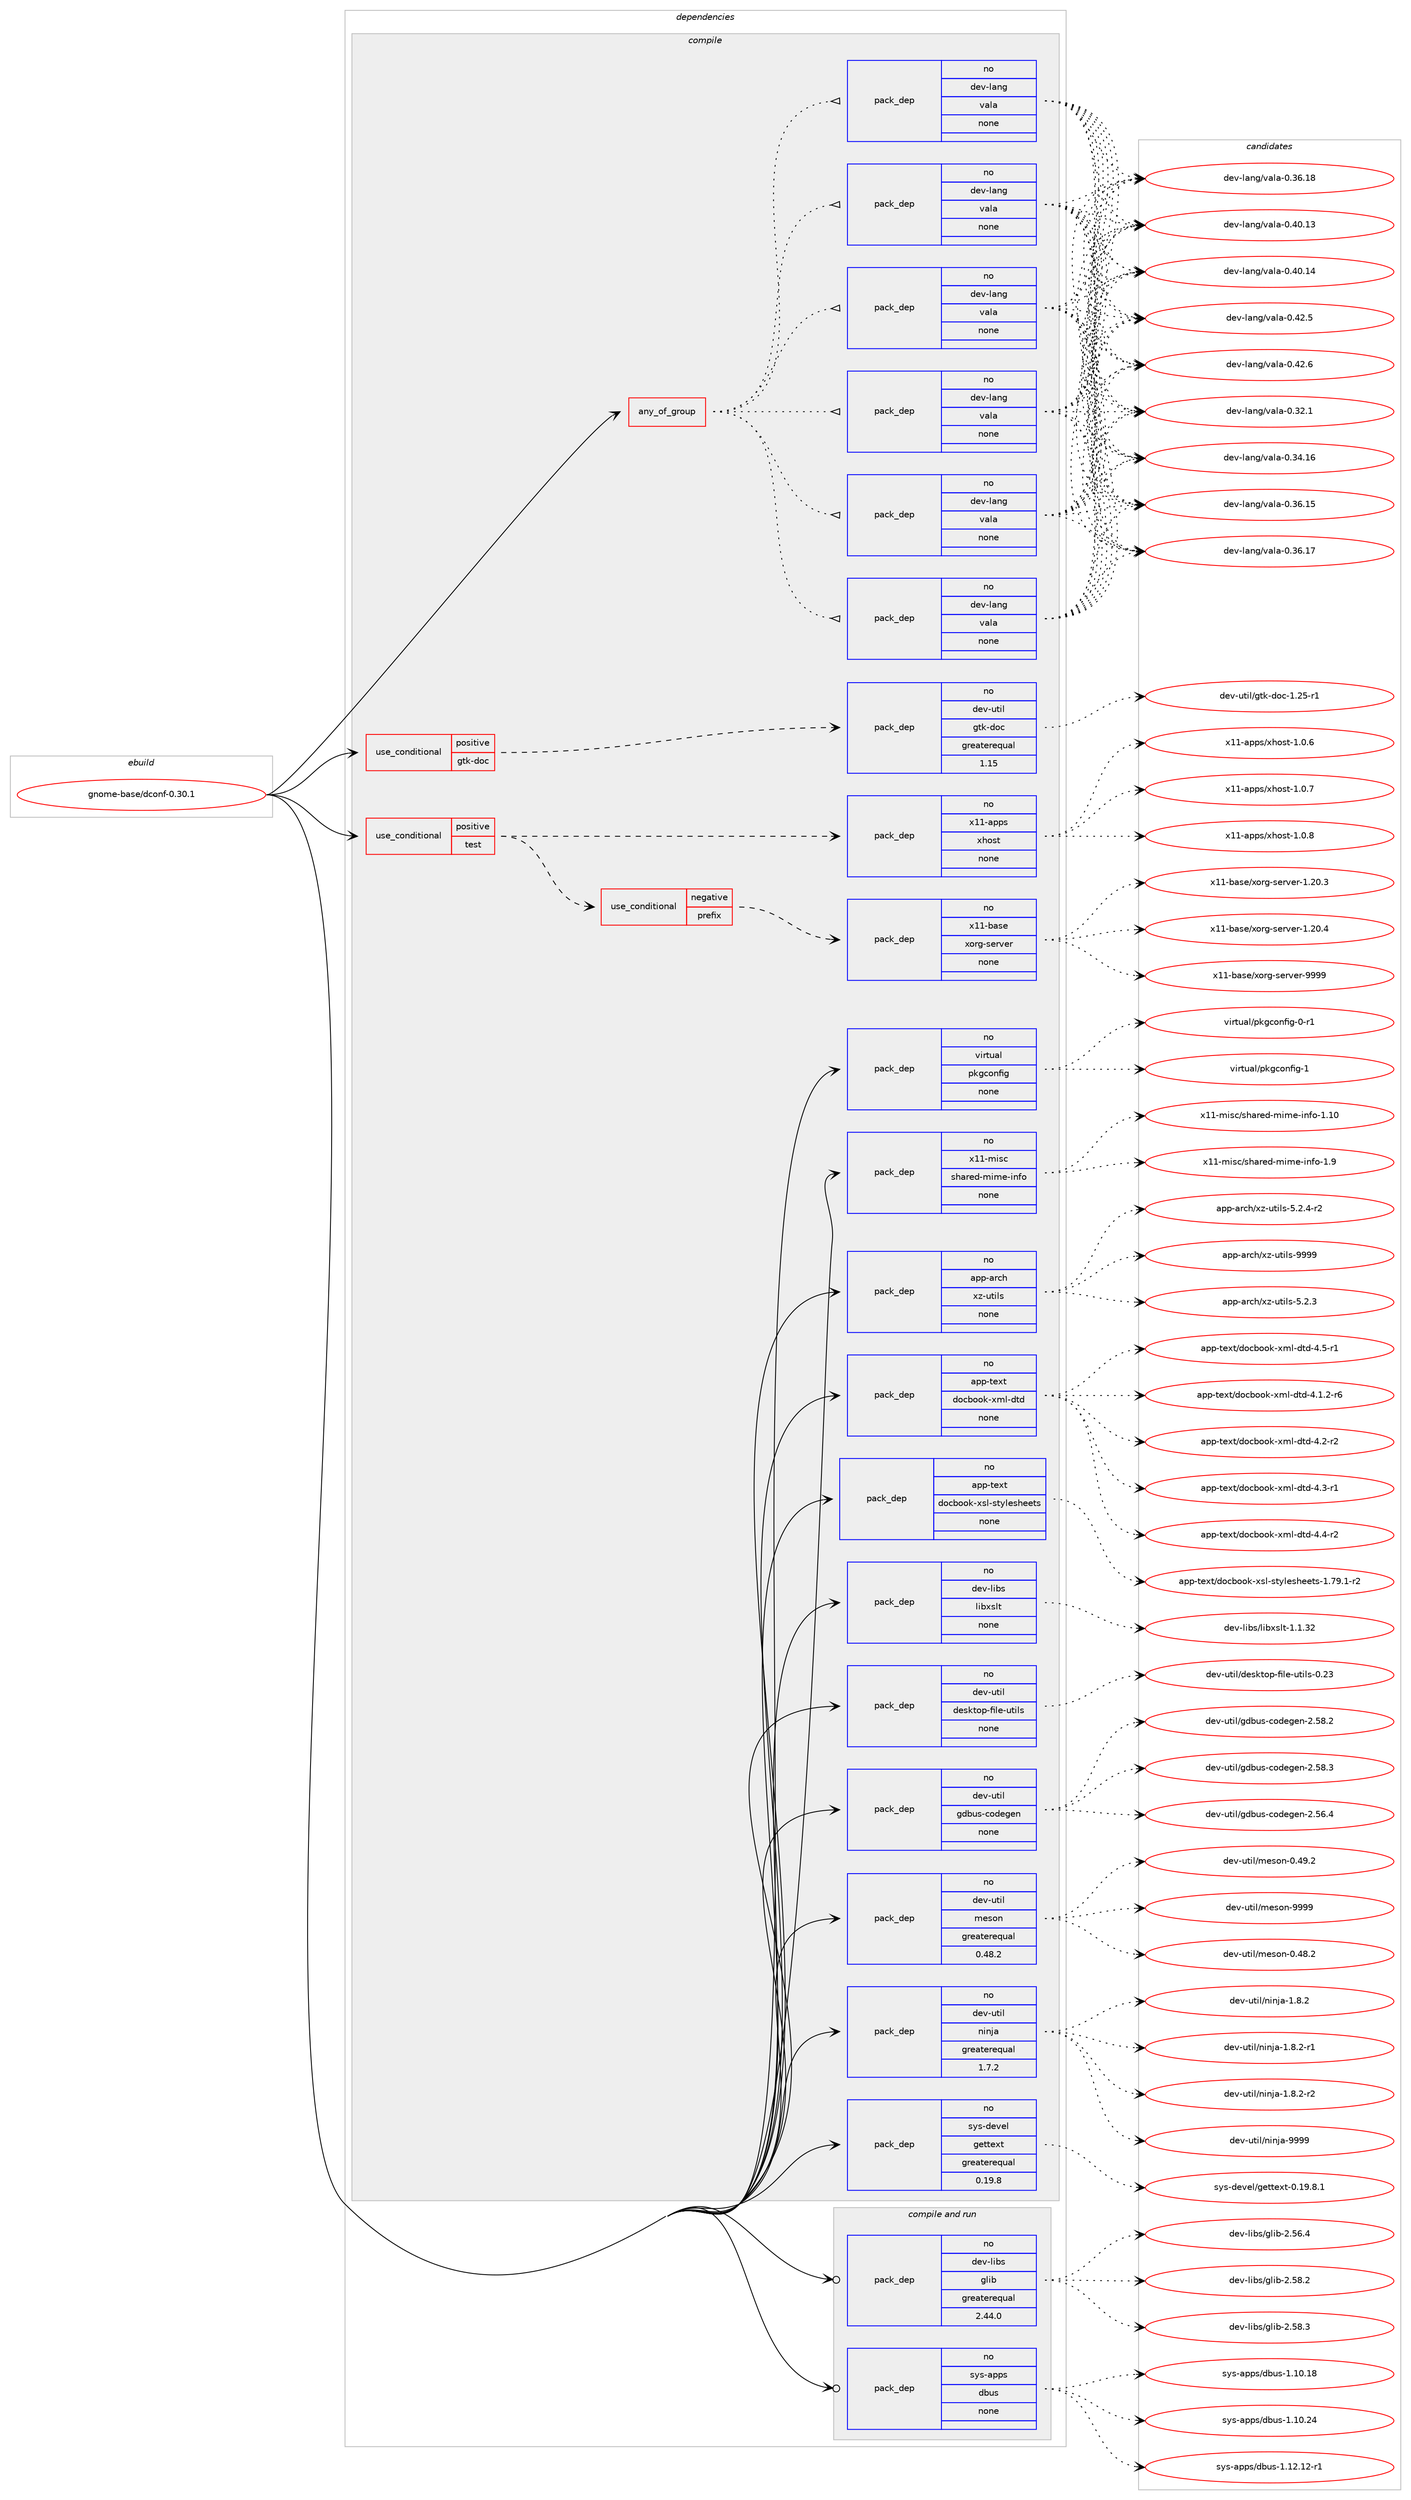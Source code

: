 digraph prolog {

# *************
# Graph options
# *************

newrank=true;
concentrate=true;
compound=true;
graph [rankdir=LR,fontname=Helvetica,fontsize=10,ranksep=1.5];#, ranksep=2.5, nodesep=0.2];
edge  [arrowhead=vee];
node  [fontname=Helvetica,fontsize=10];

# **********
# The ebuild
# **********

subgraph cluster_leftcol {
color=gray;
rank=same;
label=<<i>ebuild</i>>;
id [label="gnome-base/dconf-0.30.1", color=red, width=4, href="../gnome-base/dconf-0.30.1.svg"];
}

# ****************
# The dependencies
# ****************

subgraph cluster_midcol {
color=gray;
label=<<i>dependencies</i>>;
subgraph cluster_compile {
fillcolor="#eeeeee";
style=filled;
label=<<i>compile</i>>;
subgraph any23516 {
dependency1562380 [label=<<TABLE BORDER="0" CELLBORDER="1" CELLSPACING="0" CELLPADDING="4"><TR><TD CELLPADDING="10">any_of_group</TD></TR></TABLE>>, shape=none, color=red];subgraph pack1110940 {
dependency1562381 [label=<<TABLE BORDER="0" CELLBORDER="1" CELLSPACING="0" CELLPADDING="4" WIDTH="220"><TR><TD ROWSPAN="6" CELLPADDING="30">pack_dep</TD></TR><TR><TD WIDTH="110">no</TD></TR><TR><TD>dev-lang</TD></TR><TR><TD>vala</TD></TR><TR><TD>none</TD></TR><TR><TD></TD></TR></TABLE>>, shape=none, color=blue];
}
dependency1562380:e -> dependency1562381:w [weight=20,style="dotted",arrowhead="oinv"];
subgraph pack1110941 {
dependency1562382 [label=<<TABLE BORDER="0" CELLBORDER="1" CELLSPACING="0" CELLPADDING="4" WIDTH="220"><TR><TD ROWSPAN="6" CELLPADDING="30">pack_dep</TD></TR><TR><TD WIDTH="110">no</TD></TR><TR><TD>dev-lang</TD></TR><TR><TD>vala</TD></TR><TR><TD>none</TD></TR><TR><TD></TD></TR></TABLE>>, shape=none, color=blue];
}
dependency1562380:e -> dependency1562382:w [weight=20,style="dotted",arrowhead="oinv"];
subgraph pack1110942 {
dependency1562383 [label=<<TABLE BORDER="0" CELLBORDER="1" CELLSPACING="0" CELLPADDING="4" WIDTH="220"><TR><TD ROWSPAN="6" CELLPADDING="30">pack_dep</TD></TR><TR><TD WIDTH="110">no</TD></TR><TR><TD>dev-lang</TD></TR><TR><TD>vala</TD></TR><TR><TD>none</TD></TR><TR><TD></TD></TR></TABLE>>, shape=none, color=blue];
}
dependency1562380:e -> dependency1562383:w [weight=20,style="dotted",arrowhead="oinv"];
subgraph pack1110943 {
dependency1562384 [label=<<TABLE BORDER="0" CELLBORDER="1" CELLSPACING="0" CELLPADDING="4" WIDTH="220"><TR><TD ROWSPAN="6" CELLPADDING="30">pack_dep</TD></TR><TR><TD WIDTH="110">no</TD></TR><TR><TD>dev-lang</TD></TR><TR><TD>vala</TD></TR><TR><TD>none</TD></TR><TR><TD></TD></TR></TABLE>>, shape=none, color=blue];
}
dependency1562380:e -> dependency1562384:w [weight=20,style="dotted",arrowhead="oinv"];
subgraph pack1110944 {
dependency1562385 [label=<<TABLE BORDER="0" CELLBORDER="1" CELLSPACING="0" CELLPADDING="4" WIDTH="220"><TR><TD ROWSPAN="6" CELLPADDING="30">pack_dep</TD></TR><TR><TD WIDTH="110">no</TD></TR><TR><TD>dev-lang</TD></TR><TR><TD>vala</TD></TR><TR><TD>none</TD></TR><TR><TD></TD></TR></TABLE>>, shape=none, color=blue];
}
dependency1562380:e -> dependency1562385:w [weight=20,style="dotted",arrowhead="oinv"];
subgraph pack1110945 {
dependency1562386 [label=<<TABLE BORDER="0" CELLBORDER="1" CELLSPACING="0" CELLPADDING="4" WIDTH="220"><TR><TD ROWSPAN="6" CELLPADDING="30">pack_dep</TD></TR><TR><TD WIDTH="110">no</TD></TR><TR><TD>dev-lang</TD></TR><TR><TD>vala</TD></TR><TR><TD>none</TD></TR><TR><TD></TD></TR></TABLE>>, shape=none, color=blue];
}
dependency1562380:e -> dependency1562386:w [weight=20,style="dotted",arrowhead="oinv"];
}
id:e -> dependency1562380:w [weight=20,style="solid",arrowhead="vee"];
subgraph cond427329 {
dependency1562387 [label=<<TABLE BORDER="0" CELLBORDER="1" CELLSPACING="0" CELLPADDING="4"><TR><TD ROWSPAN="3" CELLPADDING="10">use_conditional</TD></TR><TR><TD>positive</TD></TR><TR><TD>gtk-doc</TD></TR></TABLE>>, shape=none, color=red];
subgraph pack1110946 {
dependency1562388 [label=<<TABLE BORDER="0" CELLBORDER="1" CELLSPACING="0" CELLPADDING="4" WIDTH="220"><TR><TD ROWSPAN="6" CELLPADDING="30">pack_dep</TD></TR><TR><TD WIDTH="110">no</TD></TR><TR><TD>dev-util</TD></TR><TR><TD>gtk-doc</TD></TR><TR><TD>greaterequal</TD></TR><TR><TD>1.15</TD></TR></TABLE>>, shape=none, color=blue];
}
dependency1562387:e -> dependency1562388:w [weight=20,style="dashed",arrowhead="vee"];
}
id:e -> dependency1562387:w [weight=20,style="solid",arrowhead="vee"];
subgraph cond427330 {
dependency1562389 [label=<<TABLE BORDER="0" CELLBORDER="1" CELLSPACING="0" CELLPADDING="4"><TR><TD ROWSPAN="3" CELLPADDING="10">use_conditional</TD></TR><TR><TD>positive</TD></TR><TR><TD>test</TD></TR></TABLE>>, shape=none, color=red];
subgraph cond427331 {
dependency1562390 [label=<<TABLE BORDER="0" CELLBORDER="1" CELLSPACING="0" CELLPADDING="4"><TR><TD ROWSPAN="3" CELLPADDING="10">use_conditional</TD></TR><TR><TD>negative</TD></TR><TR><TD>prefix</TD></TR></TABLE>>, shape=none, color=red];
subgraph pack1110947 {
dependency1562391 [label=<<TABLE BORDER="0" CELLBORDER="1" CELLSPACING="0" CELLPADDING="4" WIDTH="220"><TR><TD ROWSPAN="6" CELLPADDING="30">pack_dep</TD></TR><TR><TD WIDTH="110">no</TD></TR><TR><TD>x11-base</TD></TR><TR><TD>xorg-server</TD></TR><TR><TD>none</TD></TR><TR><TD></TD></TR></TABLE>>, shape=none, color=blue];
}
dependency1562390:e -> dependency1562391:w [weight=20,style="dashed",arrowhead="vee"];
}
dependency1562389:e -> dependency1562390:w [weight=20,style="dashed",arrowhead="vee"];
subgraph pack1110948 {
dependency1562392 [label=<<TABLE BORDER="0" CELLBORDER="1" CELLSPACING="0" CELLPADDING="4" WIDTH="220"><TR><TD ROWSPAN="6" CELLPADDING="30">pack_dep</TD></TR><TR><TD WIDTH="110">no</TD></TR><TR><TD>x11-apps</TD></TR><TR><TD>xhost</TD></TR><TR><TD>none</TD></TR><TR><TD></TD></TR></TABLE>>, shape=none, color=blue];
}
dependency1562389:e -> dependency1562392:w [weight=20,style="dashed",arrowhead="vee"];
}
id:e -> dependency1562389:w [weight=20,style="solid",arrowhead="vee"];
subgraph pack1110949 {
dependency1562393 [label=<<TABLE BORDER="0" CELLBORDER="1" CELLSPACING="0" CELLPADDING="4" WIDTH="220"><TR><TD ROWSPAN="6" CELLPADDING="30">pack_dep</TD></TR><TR><TD WIDTH="110">no</TD></TR><TR><TD>app-arch</TD></TR><TR><TD>xz-utils</TD></TR><TR><TD>none</TD></TR><TR><TD></TD></TR></TABLE>>, shape=none, color=blue];
}
id:e -> dependency1562393:w [weight=20,style="solid",arrowhead="vee"];
subgraph pack1110950 {
dependency1562394 [label=<<TABLE BORDER="0" CELLBORDER="1" CELLSPACING="0" CELLPADDING="4" WIDTH="220"><TR><TD ROWSPAN="6" CELLPADDING="30">pack_dep</TD></TR><TR><TD WIDTH="110">no</TD></TR><TR><TD>app-text</TD></TR><TR><TD>docbook-xml-dtd</TD></TR><TR><TD>none</TD></TR><TR><TD></TD></TR></TABLE>>, shape=none, color=blue];
}
id:e -> dependency1562394:w [weight=20,style="solid",arrowhead="vee"];
subgraph pack1110951 {
dependency1562395 [label=<<TABLE BORDER="0" CELLBORDER="1" CELLSPACING="0" CELLPADDING="4" WIDTH="220"><TR><TD ROWSPAN="6" CELLPADDING="30">pack_dep</TD></TR><TR><TD WIDTH="110">no</TD></TR><TR><TD>app-text</TD></TR><TR><TD>docbook-xsl-stylesheets</TD></TR><TR><TD>none</TD></TR><TR><TD></TD></TR></TABLE>>, shape=none, color=blue];
}
id:e -> dependency1562395:w [weight=20,style="solid",arrowhead="vee"];
subgraph pack1110952 {
dependency1562396 [label=<<TABLE BORDER="0" CELLBORDER="1" CELLSPACING="0" CELLPADDING="4" WIDTH="220"><TR><TD ROWSPAN="6" CELLPADDING="30">pack_dep</TD></TR><TR><TD WIDTH="110">no</TD></TR><TR><TD>dev-libs</TD></TR><TR><TD>libxslt</TD></TR><TR><TD>none</TD></TR><TR><TD></TD></TR></TABLE>>, shape=none, color=blue];
}
id:e -> dependency1562396:w [weight=20,style="solid",arrowhead="vee"];
subgraph pack1110953 {
dependency1562397 [label=<<TABLE BORDER="0" CELLBORDER="1" CELLSPACING="0" CELLPADDING="4" WIDTH="220"><TR><TD ROWSPAN="6" CELLPADDING="30">pack_dep</TD></TR><TR><TD WIDTH="110">no</TD></TR><TR><TD>dev-util</TD></TR><TR><TD>desktop-file-utils</TD></TR><TR><TD>none</TD></TR><TR><TD></TD></TR></TABLE>>, shape=none, color=blue];
}
id:e -> dependency1562397:w [weight=20,style="solid",arrowhead="vee"];
subgraph pack1110954 {
dependency1562398 [label=<<TABLE BORDER="0" CELLBORDER="1" CELLSPACING="0" CELLPADDING="4" WIDTH="220"><TR><TD ROWSPAN="6" CELLPADDING="30">pack_dep</TD></TR><TR><TD WIDTH="110">no</TD></TR><TR><TD>dev-util</TD></TR><TR><TD>gdbus-codegen</TD></TR><TR><TD>none</TD></TR><TR><TD></TD></TR></TABLE>>, shape=none, color=blue];
}
id:e -> dependency1562398:w [weight=20,style="solid",arrowhead="vee"];
subgraph pack1110955 {
dependency1562399 [label=<<TABLE BORDER="0" CELLBORDER="1" CELLSPACING="0" CELLPADDING="4" WIDTH="220"><TR><TD ROWSPAN="6" CELLPADDING="30">pack_dep</TD></TR><TR><TD WIDTH="110">no</TD></TR><TR><TD>dev-util</TD></TR><TR><TD>meson</TD></TR><TR><TD>greaterequal</TD></TR><TR><TD>0.48.2</TD></TR></TABLE>>, shape=none, color=blue];
}
id:e -> dependency1562399:w [weight=20,style="solid",arrowhead="vee"];
subgraph pack1110956 {
dependency1562400 [label=<<TABLE BORDER="0" CELLBORDER="1" CELLSPACING="0" CELLPADDING="4" WIDTH="220"><TR><TD ROWSPAN="6" CELLPADDING="30">pack_dep</TD></TR><TR><TD WIDTH="110">no</TD></TR><TR><TD>dev-util</TD></TR><TR><TD>ninja</TD></TR><TR><TD>greaterequal</TD></TR><TR><TD>1.7.2</TD></TR></TABLE>>, shape=none, color=blue];
}
id:e -> dependency1562400:w [weight=20,style="solid",arrowhead="vee"];
subgraph pack1110957 {
dependency1562401 [label=<<TABLE BORDER="0" CELLBORDER="1" CELLSPACING="0" CELLPADDING="4" WIDTH="220"><TR><TD ROWSPAN="6" CELLPADDING="30">pack_dep</TD></TR><TR><TD WIDTH="110">no</TD></TR><TR><TD>sys-devel</TD></TR><TR><TD>gettext</TD></TR><TR><TD>greaterequal</TD></TR><TR><TD>0.19.8</TD></TR></TABLE>>, shape=none, color=blue];
}
id:e -> dependency1562401:w [weight=20,style="solid",arrowhead="vee"];
subgraph pack1110958 {
dependency1562402 [label=<<TABLE BORDER="0" CELLBORDER="1" CELLSPACING="0" CELLPADDING="4" WIDTH="220"><TR><TD ROWSPAN="6" CELLPADDING="30">pack_dep</TD></TR><TR><TD WIDTH="110">no</TD></TR><TR><TD>virtual</TD></TR><TR><TD>pkgconfig</TD></TR><TR><TD>none</TD></TR><TR><TD></TD></TR></TABLE>>, shape=none, color=blue];
}
id:e -> dependency1562402:w [weight=20,style="solid",arrowhead="vee"];
subgraph pack1110959 {
dependency1562403 [label=<<TABLE BORDER="0" CELLBORDER="1" CELLSPACING="0" CELLPADDING="4" WIDTH="220"><TR><TD ROWSPAN="6" CELLPADDING="30">pack_dep</TD></TR><TR><TD WIDTH="110">no</TD></TR><TR><TD>x11-misc</TD></TR><TR><TD>shared-mime-info</TD></TR><TR><TD>none</TD></TR><TR><TD></TD></TR></TABLE>>, shape=none, color=blue];
}
id:e -> dependency1562403:w [weight=20,style="solid",arrowhead="vee"];
}
subgraph cluster_compileandrun {
fillcolor="#eeeeee";
style=filled;
label=<<i>compile and run</i>>;
subgraph pack1110960 {
dependency1562404 [label=<<TABLE BORDER="0" CELLBORDER="1" CELLSPACING="0" CELLPADDING="4" WIDTH="220"><TR><TD ROWSPAN="6" CELLPADDING="30">pack_dep</TD></TR><TR><TD WIDTH="110">no</TD></TR><TR><TD>dev-libs</TD></TR><TR><TD>glib</TD></TR><TR><TD>greaterequal</TD></TR><TR><TD>2.44.0</TD></TR></TABLE>>, shape=none, color=blue];
}
id:e -> dependency1562404:w [weight=20,style="solid",arrowhead="odotvee"];
subgraph pack1110961 {
dependency1562405 [label=<<TABLE BORDER="0" CELLBORDER="1" CELLSPACING="0" CELLPADDING="4" WIDTH="220"><TR><TD ROWSPAN="6" CELLPADDING="30">pack_dep</TD></TR><TR><TD WIDTH="110">no</TD></TR><TR><TD>sys-apps</TD></TR><TR><TD>dbus</TD></TR><TR><TD>none</TD></TR><TR><TD></TD></TR></TABLE>>, shape=none, color=blue];
}
id:e -> dependency1562405:w [weight=20,style="solid",arrowhead="odotvee"];
}
subgraph cluster_run {
fillcolor="#eeeeee";
style=filled;
label=<<i>run</i>>;
}
}

# **************
# The candidates
# **************

subgraph cluster_choices {
rank=same;
color=gray;
label=<<i>candidates</i>>;

subgraph choice1110940 {
color=black;
nodesep=1;
choice100101118451089711010347118971089745484651504649 [label="dev-lang/vala-0.32.1", color=red, width=4,href="../dev-lang/vala-0.32.1.svg"];
choice10010111845108971101034711897108974548465152464954 [label="dev-lang/vala-0.34.16", color=red, width=4,href="../dev-lang/vala-0.34.16.svg"];
choice10010111845108971101034711897108974548465154464953 [label="dev-lang/vala-0.36.15", color=red, width=4,href="../dev-lang/vala-0.36.15.svg"];
choice10010111845108971101034711897108974548465154464955 [label="dev-lang/vala-0.36.17", color=red, width=4,href="../dev-lang/vala-0.36.17.svg"];
choice10010111845108971101034711897108974548465154464956 [label="dev-lang/vala-0.36.18", color=red, width=4,href="../dev-lang/vala-0.36.18.svg"];
choice10010111845108971101034711897108974548465248464951 [label="dev-lang/vala-0.40.13", color=red, width=4,href="../dev-lang/vala-0.40.13.svg"];
choice10010111845108971101034711897108974548465248464952 [label="dev-lang/vala-0.40.14", color=red, width=4,href="../dev-lang/vala-0.40.14.svg"];
choice100101118451089711010347118971089745484652504653 [label="dev-lang/vala-0.42.5", color=red, width=4,href="../dev-lang/vala-0.42.5.svg"];
choice100101118451089711010347118971089745484652504654 [label="dev-lang/vala-0.42.6", color=red, width=4,href="../dev-lang/vala-0.42.6.svg"];
dependency1562381:e -> choice100101118451089711010347118971089745484651504649:w [style=dotted,weight="100"];
dependency1562381:e -> choice10010111845108971101034711897108974548465152464954:w [style=dotted,weight="100"];
dependency1562381:e -> choice10010111845108971101034711897108974548465154464953:w [style=dotted,weight="100"];
dependency1562381:e -> choice10010111845108971101034711897108974548465154464955:w [style=dotted,weight="100"];
dependency1562381:e -> choice10010111845108971101034711897108974548465154464956:w [style=dotted,weight="100"];
dependency1562381:e -> choice10010111845108971101034711897108974548465248464951:w [style=dotted,weight="100"];
dependency1562381:e -> choice10010111845108971101034711897108974548465248464952:w [style=dotted,weight="100"];
dependency1562381:e -> choice100101118451089711010347118971089745484652504653:w [style=dotted,weight="100"];
dependency1562381:e -> choice100101118451089711010347118971089745484652504654:w [style=dotted,weight="100"];
}
subgraph choice1110941 {
color=black;
nodesep=1;
choice100101118451089711010347118971089745484651504649 [label="dev-lang/vala-0.32.1", color=red, width=4,href="../dev-lang/vala-0.32.1.svg"];
choice10010111845108971101034711897108974548465152464954 [label="dev-lang/vala-0.34.16", color=red, width=4,href="../dev-lang/vala-0.34.16.svg"];
choice10010111845108971101034711897108974548465154464953 [label="dev-lang/vala-0.36.15", color=red, width=4,href="../dev-lang/vala-0.36.15.svg"];
choice10010111845108971101034711897108974548465154464955 [label="dev-lang/vala-0.36.17", color=red, width=4,href="../dev-lang/vala-0.36.17.svg"];
choice10010111845108971101034711897108974548465154464956 [label="dev-lang/vala-0.36.18", color=red, width=4,href="../dev-lang/vala-0.36.18.svg"];
choice10010111845108971101034711897108974548465248464951 [label="dev-lang/vala-0.40.13", color=red, width=4,href="../dev-lang/vala-0.40.13.svg"];
choice10010111845108971101034711897108974548465248464952 [label="dev-lang/vala-0.40.14", color=red, width=4,href="../dev-lang/vala-0.40.14.svg"];
choice100101118451089711010347118971089745484652504653 [label="dev-lang/vala-0.42.5", color=red, width=4,href="../dev-lang/vala-0.42.5.svg"];
choice100101118451089711010347118971089745484652504654 [label="dev-lang/vala-0.42.6", color=red, width=4,href="../dev-lang/vala-0.42.6.svg"];
dependency1562382:e -> choice100101118451089711010347118971089745484651504649:w [style=dotted,weight="100"];
dependency1562382:e -> choice10010111845108971101034711897108974548465152464954:w [style=dotted,weight="100"];
dependency1562382:e -> choice10010111845108971101034711897108974548465154464953:w [style=dotted,weight="100"];
dependency1562382:e -> choice10010111845108971101034711897108974548465154464955:w [style=dotted,weight="100"];
dependency1562382:e -> choice10010111845108971101034711897108974548465154464956:w [style=dotted,weight="100"];
dependency1562382:e -> choice10010111845108971101034711897108974548465248464951:w [style=dotted,weight="100"];
dependency1562382:e -> choice10010111845108971101034711897108974548465248464952:w [style=dotted,weight="100"];
dependency1562382:e -> choice100101118451089711010347118971089745484652504653:w [style=dotted,weight="100"];
dependency1562382:e -> choice100101118451089711010347118971089745484652504654:w [style=dotted,weight="100"];
}
subgraph choice1110942 {
color=black;
nodesep=1;
choice100101118451089711010347118971089745484651504649 [label="dev-lang/vala-0.32.1", color=red, width=4,href="../dev-lang/vala-0.32.1.svg"];
choice10010111845108971101034711897108974548465152464954 [label="dev-lang/vala-0.34.16", color=red, width=4,href="../dev-lang/vala-0.34.16.svg"];
choice10010111845108971101034711897108974548465154464953 [label="dev-lang/vala-0.36.15", color=red, width=4,href="../dev-lang/vala-0.36.15.svg"];
choice10010111845108971101034711897108974548465154464955 [label="dev-lang/vala-0.36.17", color=red, width=4,href="../dev-lang/vala-0.36.17.svg"];
choice10010111845108971101034711897108974548465154464956 [label="dev-lang/vala-0.36.18", color=red, width=4,href="../dev-lang/vala-0.36.18.svg"];
choice10010111845108971101034711897108974548465248464951 [label="dev-lang/vala-0.40.13", color=red, width=4,href="../dev-lang/vala-0.40.13.svg"];
choice10010111845108971101034711897108974548465248464952 [label="dev-lang/vala-0.40.14", color=red, width=4,href="../dev-lang/vala-0.40.14.svg"];
choice100101118451089711010347118971089745484652504653 [label="dev-lang/vala-0.42.5", color=red, width=4,href="../dev-lang/vala-0.42.5.svg"];
choice100101118451089711010347118971089745484652504654 [label="dev-lang/vala-0.42.6", color=red, width=4,href="../dev-lang/vala-0.42.6.svg"];
dependency1562383:e -> choice100101118451089711010347118971089745484651504649:w [style=dotted,weight="100"];
dependency1562383:e -> choice10010111845108971101034711897108974548465152464954:w [style=dotted,weight="100"];
dependency1562383:e -> choice10010111845108971101034711897108974548465154464953:w [style=dotted,weight="100"];
dependency1562383:e -> choice10010111845108971101034711897108974548465154464955:w [style=dotted,weight="100"];
dependency1562383:e -> choice10010111845108971101034711897108974548465154464956:w [style=dotted,weight="100"];
dependency1562383:e -> choice10010111845108971101034711897108974548465248464951:w [style=dotted,weight="100"];
dependency1562383:e -> choice10010111845108971101034711897108974548465248464952:w [style=dotted,weight="100"];
dependency1562383:e -> choice100101118451089711010347118971089745484652504653:w [style=dotted,weight="100"];
dependency1562383:e -> choice100101118451089711010347118971089745484652504654:w [style=dotted,weight="100"];
}
subgraph choice1110943 {
color=black;
nodesep=1;
choice100101118451089711010347118971089745484651504649 [label="dev-lang/vala-0.32.1", color=red, width=4,href="../dev-lang/vala-0.32.1.svg"];
choice10010111845108971101034711897108974548465152464954 [label="dev-lang/vala-0.34.16", color=red, width=4,href="../dev-lang/vala-0.34.16.svg"];
choice10010111845108971101034711897108974548465154464953 [label="dev-lang/vala-0.36.15", color=red, width=4,href="../dev-lang/vala-0.36.15.svg"];
choice10010111845108971101034711897108974548465154464955 [label="dev-lang/vala-0.36.17", color=red, width=4,href="../dev-lang/vala-0.36.17.svg"];
choice10010111845108971101034711897108974548465154464956 [label="dev-lang/vala-0.36.18", color=red, width=4,href="../dev-lang/vala-0.36.18.svg"];
choice10010111845108971101034711897108974548465248464951 [label="dev-lang/vala-0.40.13", color=red, width=4,href="../dev-lang/vala-0.40.13.svg"];
choice10010111845108971101034711897108974548465248464952 [label="dev-lang/vala-0.40.14", color=red, width=4,href="../dev-lang/vala-0.40.14.svg"];
choice100101118451089711010347118971089745484652504653 [label="dev-lang/vala-0.42.5", color=red, width=4,href="../dev-lang/vala-0.42.5.svg"];
choice100101118451089711010347118971089745484652504654 [label="dev-lang/vala-0.42.6", color=red, width=4,href="../dev-lang/vala-0.42.6.svg"];
dependency1562384:e -> choice100101118451089711010347118971089745484651504649:w [style=dotted,weight="100"];
dependency1562384:e -> choice10010111845108971101034711897108974548465152464954:w [style=dotted,weight="100"];
dependency1562384:e -> choice10010111845108971101034711897108974548465154464953:w [style=dotted,weight="100"];
dependency1562384:e -> choice10010111845108971101034711897108974548465154464955:w [style=dotted,weight="100"];
dependency1562384:e -> choice10010111845108971101034711897108974548465154464956:w [style=dotted,weight="100"];
dependency1562384:e -> choice10010111845108971101034711897108974548465248464951:w [style=dotted,weight="100"];
dependency1562384:e -> choice10010111845108971101034711897108974548465248464952:w [style=dotted,weight="100"];
dependency1562384:e -> choice100101118451089711010347118971089745484652504653:w [style=dotted,weight="100"];
dependency1562384:e -> choice100101118451089711010347118971089745484652504654:w [style=dotted,weight="100"];
}
subgraph choice1110944 {
color=black;
nodesep=1;
choice100101118451089711010347118971089745484651504649 [label="dev-lang/vala-0.32.1", color=red, width=4,href="../dev-lang/vala-0.32.1.svg"];
choice10010111845108971101034711897108974548465152464954 [label="dev-lang/vala-0.34.16", color=red, width=4,href="../dev-lang/vala-0.34.16.svg"];
choice10010111845108971101034711897108974548465154464953 [label="dev-lang/vala-0.36.15", color=red, width=4,href="../dev-lang/vala-0.36.15.svg"];
choice10010111845108971101034711897108974548465154464955 [label="dev-lang/vala-0.36.17", color=red, width=4,href="../dev-lang/vala-0.36.17.svg"];
choice10010111845108971101034711897108974548465154464956 [label="dev-lang/vala-0.36.18", color=red, width=4,href="../dev-lang/vala-0.36.18.svg"];
choice10010111845108971101034711897108974548465248464951 [label="dev-lang/vala-0.40.13", color=red, width=4,href="../dev-lang/vala-0.40.13.svg"];
choice10010111845108971101034711897108974548465248464952 [label="dev-lang/vala-0.40.14", color=red, width=4,href="../dev-lang/vala-0.40.14.svg"];
choice100101118451089711010347118971089745484652504653 [label="dev-lang/vala-0.42.5", color=red, width=4,href="../dev-lang/vala-0.42.5.svg"];
choice100101118451089711010347118971089745484652504654 [label="dev-lang/vala-0.42.6", color=red, width=4,href="../dev-lang/vala-0.42.6.svg"];
dependency1562385:e -> choice100101118451089711010347118971089745484651504649:w [style=dotted,weight="100"];
dependency1562385:e -> choice10010111845108971101034711897108974548465152464954:w [style=dotted,weight="100"];
dependency1562385:e -> choice10010111845108971101034711897108974548465154464953:w [style=dotted,weight="100"];
dependency1562385:e -> choice10010111845108971101034711897108974548465154464955:w [style=dotted,weight="100"];
dependency1562385:e -> choice10010111845108971101034711897108974548465154464956:w [style=dotted,weight="100"];
dependency1562385:e -> choice10010111845108971101034711897108974548465248464951:w [style=dotted,weight="100"];
dependency1562385:e -> choice10010111845108971101034711897108974548465248464952:w [style=dotted,weight="100"];
dependency1562385:e -> choice100101118451089711010347118971089745484652504653:w [style=dotted,weight="100"];
dependency1562385:e -> choice100101118451089711010347118971089745484652504654:w [style=dotted,weight="100"];
}
subgraph choice1110945 {
color=black;
nodesep=1;
choice100101118451089711010347118971089745484651504649 [label="dev-lang/vala-0.32.1", color=red, width=4,href="../dev-lang/vala-0.32.1.svg"];
choice10010111845108971101034711897108974548465152464954 [label="dev-lang/vala-0.34.16", color=red, width=4,href="../dev-lang/vala-0.34.16.svg"];
choice10010111845108971101034711897108974548465154464953 [label="dev-lang/vala-0.36.15", color=red, width=4,href="../dev-lang/vala-0.36.15.svg"];
choice10010111845108971101034711897108974548465154464955 [label="dev-lang/vala-0.36.17", color=red, width=4,href="../dev-lang/vala-0.36.17.svg"];
choice10010111845108971101034711897108974548465154464956 [label="dev-lang/vala-0.36.18", color=red, width=4,href="../dev-lang/vala-0.36.18.svg"];
choice10010111845108971101034711897108974548465248464951 [label="dev-lang/vala-0.40.13", color=red, width=4,href="../dev-lang/vala-0.40.13.svg"];
choice10010111845108971101034711897108974548465248464952 [label="dev-lang/vala-0.40.14", color=red, width=4,href="../dev-lang/vala-0.40.14.svg"];
choice100101118451089711010347118971089745484652504653 [label="dev-lang/vala-0.42.5", color=red, width=4,href="../dev-lang/vala-0.42.5.svg"];
choice100101118451089711010347118971089745484652504654 [label="dev-lang/vala-0.42.6", color=red, width=4,href="../dev-lang/vala-0.42.6.svg"];
dependency1562386:e -> choice100101118451089711010347118971089745484651504649:w [style=dotted,weight="100"];
dependency1562386:e -> choice10010111845108971101034711897108974548465152464954:w [style=dotted,weight="100"];
dependency1562386:e -> choice10010111845108971101034711897108974548465154464953:w [style=dotted,weight="100"];
dependency1562386:e -> choice10010111845108971101034711897108974548465154464955:w [style=dotted,weight="100"];
dependency1562386:e -> choice10010111845108971101034711897108974548465154464956:w [style=dotted,weight="100"];
dependency1562386:e -> choice10010111845108971101034711897108974548465248464951:w [style=dotted,weight="100"];
dependency1562386:e -> choice10010111845108971101034711897108974548465248464952:w [style=dotted,weight="100"];
dependency1562386:e -> choice100101118451089711010347118971089745484652504653:w [style=dotted,weight="100"];
dependency1562386:e -> choice100101118451089711010347118971089745484652504654:w [style=dotted,weight="100"];
}
subgraph choice1110946 {
color=black;
nodesep=1;
choice1001011184511711610510847103116107451001119945494650534511449 [label="dev-util/gtk-doc-1.25-r1", color=red, width=4,href="../dev-util/gtk-doc-1.25-r1.svg"];
dependency1562388:e -> choice1001011184511711610510847103116107451001119945494650534511449:w [style=dotted,weight="100"];
}
subgraph choice1110947 {
color=black;
nodesep=1;
choice1204949459897115101471201111141034511510111411810111445494650484651 [label="x11-base/xorg-server-1.20.3", color=red, width=4,href="../x11-base/xorg-server-1.20.3.svg"];
choice1204949459897115101471201111141034511510111411810111445494650484652 [label="x11-base/xorg-server-1.20.4", color=red, width=4,href="../x11-base/xorg-server-1.20.4.svg"];
choice120494945989711510147120111114103451151011141181011144557575757 [label="x11-base/xorg-server-9999", color=red, width=4,href="../x11-base/xorg-server-9999.svg"];
dependency1562391:e -> choice1204949459897115101471201111141034511510111411810111445494650484651:w [style=dotted,weight="100"];
dependency1562391:e -> choice1204949459897115101471201111141034511510111411810111445494650484652:w [style=dotted,weight="100"];
dependency1562391:e -> choice120494945989711510147120111114103451151011141181011144557575757:w [style=dotted,weight="100"];
}
subgraph choice1110948 {
color=black;
nodesep=1;
choice1204949459711211211547120104111115116454946484654 [label="x11-apps/xhost-1.0.6", color=red, width=4,href="../x11-apps/xhost-1.0.6.svg"];
choice1204949459711211211547120104111115116454946484655 [label="x11-apps/xhost-1.0.7", color=red, width=4,href="../x11-apps/xhost-1.0.7.svg"];
choice1204949459711211211547120104111115116454946484656 [label="x11-apps/xhost-1.0.8", color=red, width=4,href="../x11-apps/xhost-1.0.8.svg"];
dependency1562392:e -> choice1204949459711211211547120104111115116454946484654:w [style=dotted,weight="100"];
dependency1562392:e -> choice1204949459711211211547120104111115116454946484655:w [style=dotted,weight="100"];
dependency1562392:e -> choice1204949459711211211547120104111115116454946484656:w [style=dotted,weight="100"];
}
subgraph choice1110949 {
color=black;
nodesep=1;
choice971121124597114991044712012245117116105108115455346504651 [label="app-arch/xz-utils-5.2.3", color=red, width=4,href="../app-arch/xz-utils-5.2.3.svg"];
choice9711211245971149910447120122451171161051081154553465046524511450 [label="app-arch/xz-utils-5.2.4-r2", color=red, width=4,href="../app-arch/xz-utils-5.2.4-r2.svg"];
choice9711211245971149910447120122451171161051081154557575757 [label="app-arch/xz-utils-9999", color=red, width=4,href="../app-arch/xz-utils-9999.svg"];
dependency1562393:e -> choice971121124597114991044712012245117116105108115455346504651:w [style=dotted,weight="100"];
dependency1562393:e -> choice9711211245971149910447120122451171161051081154553465046524511450:w [style=dotted,weight="100"];
dependency1562393:e -> choice9711211245971149910447120122451171161051081154557575757:w [style=dotted,weight="100"];
}
subgraph choice1110950 {
color=black;
nodesep=1;
choice971121124511610112011647100111999811111110745120109108451001161004552464946504511454 [label="app-text/docbook-xml-dtd-4.1.2-r6", color=red, width=4,href="../app-text/docbook-xml-dtd-4.1.2-r6.svg"];
choice97112112451161011201164710011199981111111074512010910845100116100455246504511450 [label="app-text/docbook-xml-dtd-4.2-r2", color=red, width=4,href="../app-text/docbook-xml-dtd-4.2-r2.svg"];
choice97112112451161011201164710011199981111111074512010910845100116100455246514511449 [label="app-text/docbook-xml-dtd-4.3-r1", color=red, width=4,href="../app-text/docbook-xml-dtd-4.3-r1.svg"];
choice97112112451161011201164710011199981111111074512010910845100116100455246524511450 [label="app-text/docbook-xml-dtd-4.4-r2", color=red, width=4,href="../app-text/docbook-xml-dtd-4.4-r2.svg"];
choice97112112451161011201164710011199981111111074512010910845100116100455246534511449 [label="app-text/docbook-xml-dtd-4.5-r1", color=red, width=4,href="../app-text/docbook-xml-dtd-4.5-r1.svg"];
dependency1562394:e -> choice971121124511610112011647100111999811111110745120109108451001161004552464946504511454:w [style=dotted,weight="100"];
dependency1562394:e -> choice97112112451161011201164710011199981111111074512010910845100116100455246504511450:w [style=dotted,weight="100"];
dependency1562394:e -> choice97112112451161011201164710011199981111111074512010910845100116100455246514511449:w [style=dotted,weight="100"];
dependency1562394:e -> choice97112112451161011201164710011199981111111074512010910845100116100455246524511450:w [style=dotted,weight="100"];
dependency1562394:e -> choice97112112451161011201164710011199981111111074512010910845100116100455246534511449:w [style=dotted,weight="100"];
}
subgraph choice1110951 {
color=black;
nodesep=1;
choice97112112451161011201164710011199981111111074512011510845115116121108101115104101101116115454946555746494511450 [label="app-text/docbook-xsl-stylesheets-1.79.1-r2", color=red, width=4,href="../app-text/docbook-xsl-stylesheets-1.79.1-r2.svg"];
dependency1562395:e -> choice97112112451161011201164710011199981111111074512011510845115116121108101115104101101116115454946555746494511450:w [style=dotted,weight="100"];
}
subgraph choice1110952 {
color=black;
nodesep=1;
choice1001011184510810598115471081059812011510811645494649465150 [label="dev-libs/libxslt-1.1.32", color=red, width=4,href="../dev-libs/libxslt-1.1.32.svg"];
dependency1562396:e -> choice1001011184510810598115471081059812011510811645494649465150:w [style=dotted,weight="100"];
}
subgraph choice1110953 {
color=black;
nodesep=1;
choice100101118451171161051084710010111510711611111245102105108101451171161051081154548465051 [label="dev-util/desktop-file-utils-0.23", color=red, width=4,href="../dev-util/desktop-file-utils-0.23.svg"];
dependency1562397:e -> choice100101118451171161051084710010111510711611111245102105108101451171161051081154548465051:w [style=dotted,weight="100"];
}
subgraph choice1110954 {
color=black;
nodesep=1;
choice100101118451171161051084710310098117115459911110010110310111045504653544652 [label="dev-util/gdbus-codegen-2.56.4", color=red, width=4,href="../dev-util/gdbus-codegen-2.56.4.svg"];
choice100101118451171161051084710310098117115459911110010110310111045504653564650 [label="dev-util/gdbus-codegen-2.58.2", color=red, width=4,href="../dev-util/gdbus-codegen-2.58.2.svg"];
choice100101118451171161051084710310098117115459911110010110310111045504653564651 [label="dev-util/gdbus-codegen-2.58.3", color=red, width=4,href="../dev-util/gdbus-codegen-2.58.3.svg"];
dependency1562398:e -> choice100101118451171161051084710310098117115459911110010110310111045504653544652:w [style=dotted,weight="100"];
dependency1562398:e -> choice100101118451171161051084710310098117115459911110010110310111045504653564650:w [style=dotted,weight="100"];
dependency1562398:e -> choice100101118451171161051084710310098117115459911110010110310111045504653564651:w [style=dotted,weight="100"];
}
subgraph choice1110955 {
color=black;
nodesep=1;
choice100101118451171161051084710910111511111045484652564650 [label="dev-util/meson-0.48.2", color=red, width=4,href="../dev-util/meson-0.48.2.svg"];
choice100101118451171161051084710910111511111045484652574650 [label="dev-util/meson-0.49.2", color=red, width=4,href="../dev-util/meson-0.49.2.svg"];
choice10010111845117116105108471091011151111104557575757 [label="dev-util/meson-9999", color=red, width=4,href="../dev-util/meson-9999.svg"];
dependency1562399:e -> choice100101118451171161051084710910111511111045484652564650:w [style=dotted,weight="100"];
dependency1562399:e -> choice100101118451171161051084710910111511111045484652574650:w [style=dotted,weight="100"];
dependency1562399:e -> choice10010111845117116105108471091011151111104557575757:w [style=dotted,weight="100"];
}
subgraph choice1110956 {
color=black;
nodesep=1;
choice100101118451171161051084711010511010697454946564650 [label="dev-util/ninja-1.8.2", color=red, width=4,href="../dev-util/ninja-1.8.2.svg"];
choice1001011184511711610510847110105110106974549465646504511449 [label="dev-util/ninja-1.8.2-r1", color=red, width=4,href="../dev-util/ninja-1.8.2-r1.svg"];
choice1001011184511711610510847110105110106974549465646504511450 [label="dev-util/ninja-1.8.2-r2", color=red, width=4,href="../dev-util/ninja-1.8.2-r2.svg"];
choice1001011184511711610510847110105110106974557575757 [label="dev-util/ninja-9999", color=red, width=4,href="../dev-util/ninja-9999.svg"];
dependency1562400:e -> choice100101118451171161051084711010511010697454946564650:w [style=dotted,weight="100"];
dependency1562400:e -> choice1001011184511711610510847110105110106974549465646504511449:w [style=dotted,weight="100"];
dependency1562400:e -> choice1001011184511711610510847110105110106974549465646504511450:w [style=dotted,weight="100"];
dependency1562400:e -> choice1001011184511711610510847110105110106974557575757:w [style=dotted,weight="100"];
}
subgraph choice1110957 {
color=black;
nodesep=1;
choice1151211154510010111810110847103101116116101120116454846495746564649 [label="sys-devel/gettext-0.19.8.1", color=red, width=4,href="../sys-devel/gettext-0.19.8.1.svg"];
dependency1562401:e -> choice1151211154510010111810110847103101116116101120116454846495746564649:w [style=dotted,weight="100"];
}
subgraph choice1110958 {
color=black;
nodesep=1;
choice11810511411611797108471121071039911111010210510345484511449 [label="virtual/pkgconfig-0-r1", color=red, width=4,href="../virtual/pkgconfig-0-r1.svg"];
choice1181051141161179710847112107103991111101021051034549 [label="virtual/pkgconfig-1", color=red, width=4,href="../virtual/pkgconfig-1.svg"];
dependency1562402:e -> choice11810511411611797108471121071039911111010210510345484511449:w [style=dotted,weight="100"];
dependency1562402:e -> choice1181051141161179710847112107103991111101021051034549:w [style=dotted,weight="100"];
}
subgraph choice1110959 {
color=black;
nodesep=1;
choice12049494510910511599471151049711410110045109105109101451051101021114549464948 [label="x11-misc/shared-mime-info-1.10", color=red, width=4,href="../x11-misc/shared-mime-info-1.10.svg"];
choice120494945109105115994711510497114101100451091051091014510511010211145494657 [label="x11-misc/shared-mime-info-1.9", color=red, width=4,href="../x11-misc/shared-mime-info-1.9.svg"];
dependency1562403:e -> choice12049494510910511599471151049711410110045109105109101451051101021114549464948:w [style=dotted,weight="100"];
dependency1562403:e -> choice120494945109105115994711510497114101100451091051091014510511010211145494657:w [style=dotted,weight="100"];
}
subgraph choice1110960 {
color=black;
nodesep=1;
choice1001011184510810598115471031081059845504653544652 [label="dev-libs/glib-2.56.4", color=red, width=4,href="../dev-libs/glib-2.56.4.svg"];
choice1001011184510810598115471031081059845504653564650 [label="dev-libs/glib-2.58.2", color=red, width=4,href="../dev-libs/glib-2.58.2.svg"];
choice1001011184510810598115471031081059845504653564651 [label="dev-libs/glib-2.58.3", color=red, width=4,href="../dev-libs/glib-2.58.3.svg"];
dependency1562404:e -> choice1001011184510810598115471031081059845504653544652:w [style=dotted,weight="100"];
dependency1562404:e -> choice1001011184510810598115471031081059845504653564650:w [style=dotted,weight="100"];
dependency1562404:e -> choice1001011184510810598115471031081059845504653564651:w [style=dotted,weight="100"];
}
subgraph choice1110961 {
color=black;
nodesep=1;
choice115121115459711211211547100981171154549464948464956 [label="sys-apps/dbus-1.10.18", color=red, width=4,href="../sys-apps/dbus-1.10.18.svg"];
choice115121115459711211211547100981171154549464948465052 [label="sys-apps/dbus-1.10.24", color=red, width=4,href="../sys-apps/dbus-1.10.24.svg"];
choice1151211154597112112115471009811711545494649504649504511449 [label="sys-apps/dbus-1.12.12-r1", color=red, width=4,href="../sys-apps/dbus-1.12.12-r1.svg"];
dependency1562405:e -> choice115121115459711211211547100981171154549464948464956:w [style=dotted,weight="100"];
dependency1562405:e -> choice115121115459711211211547100981171154549464948465052:w [style=dotted,weight="100"];
dependency1562405:e -> choice1151211154597112112115471009811711545494649504649504511449:w [style=dotted,weight="100"];
}
}

}
